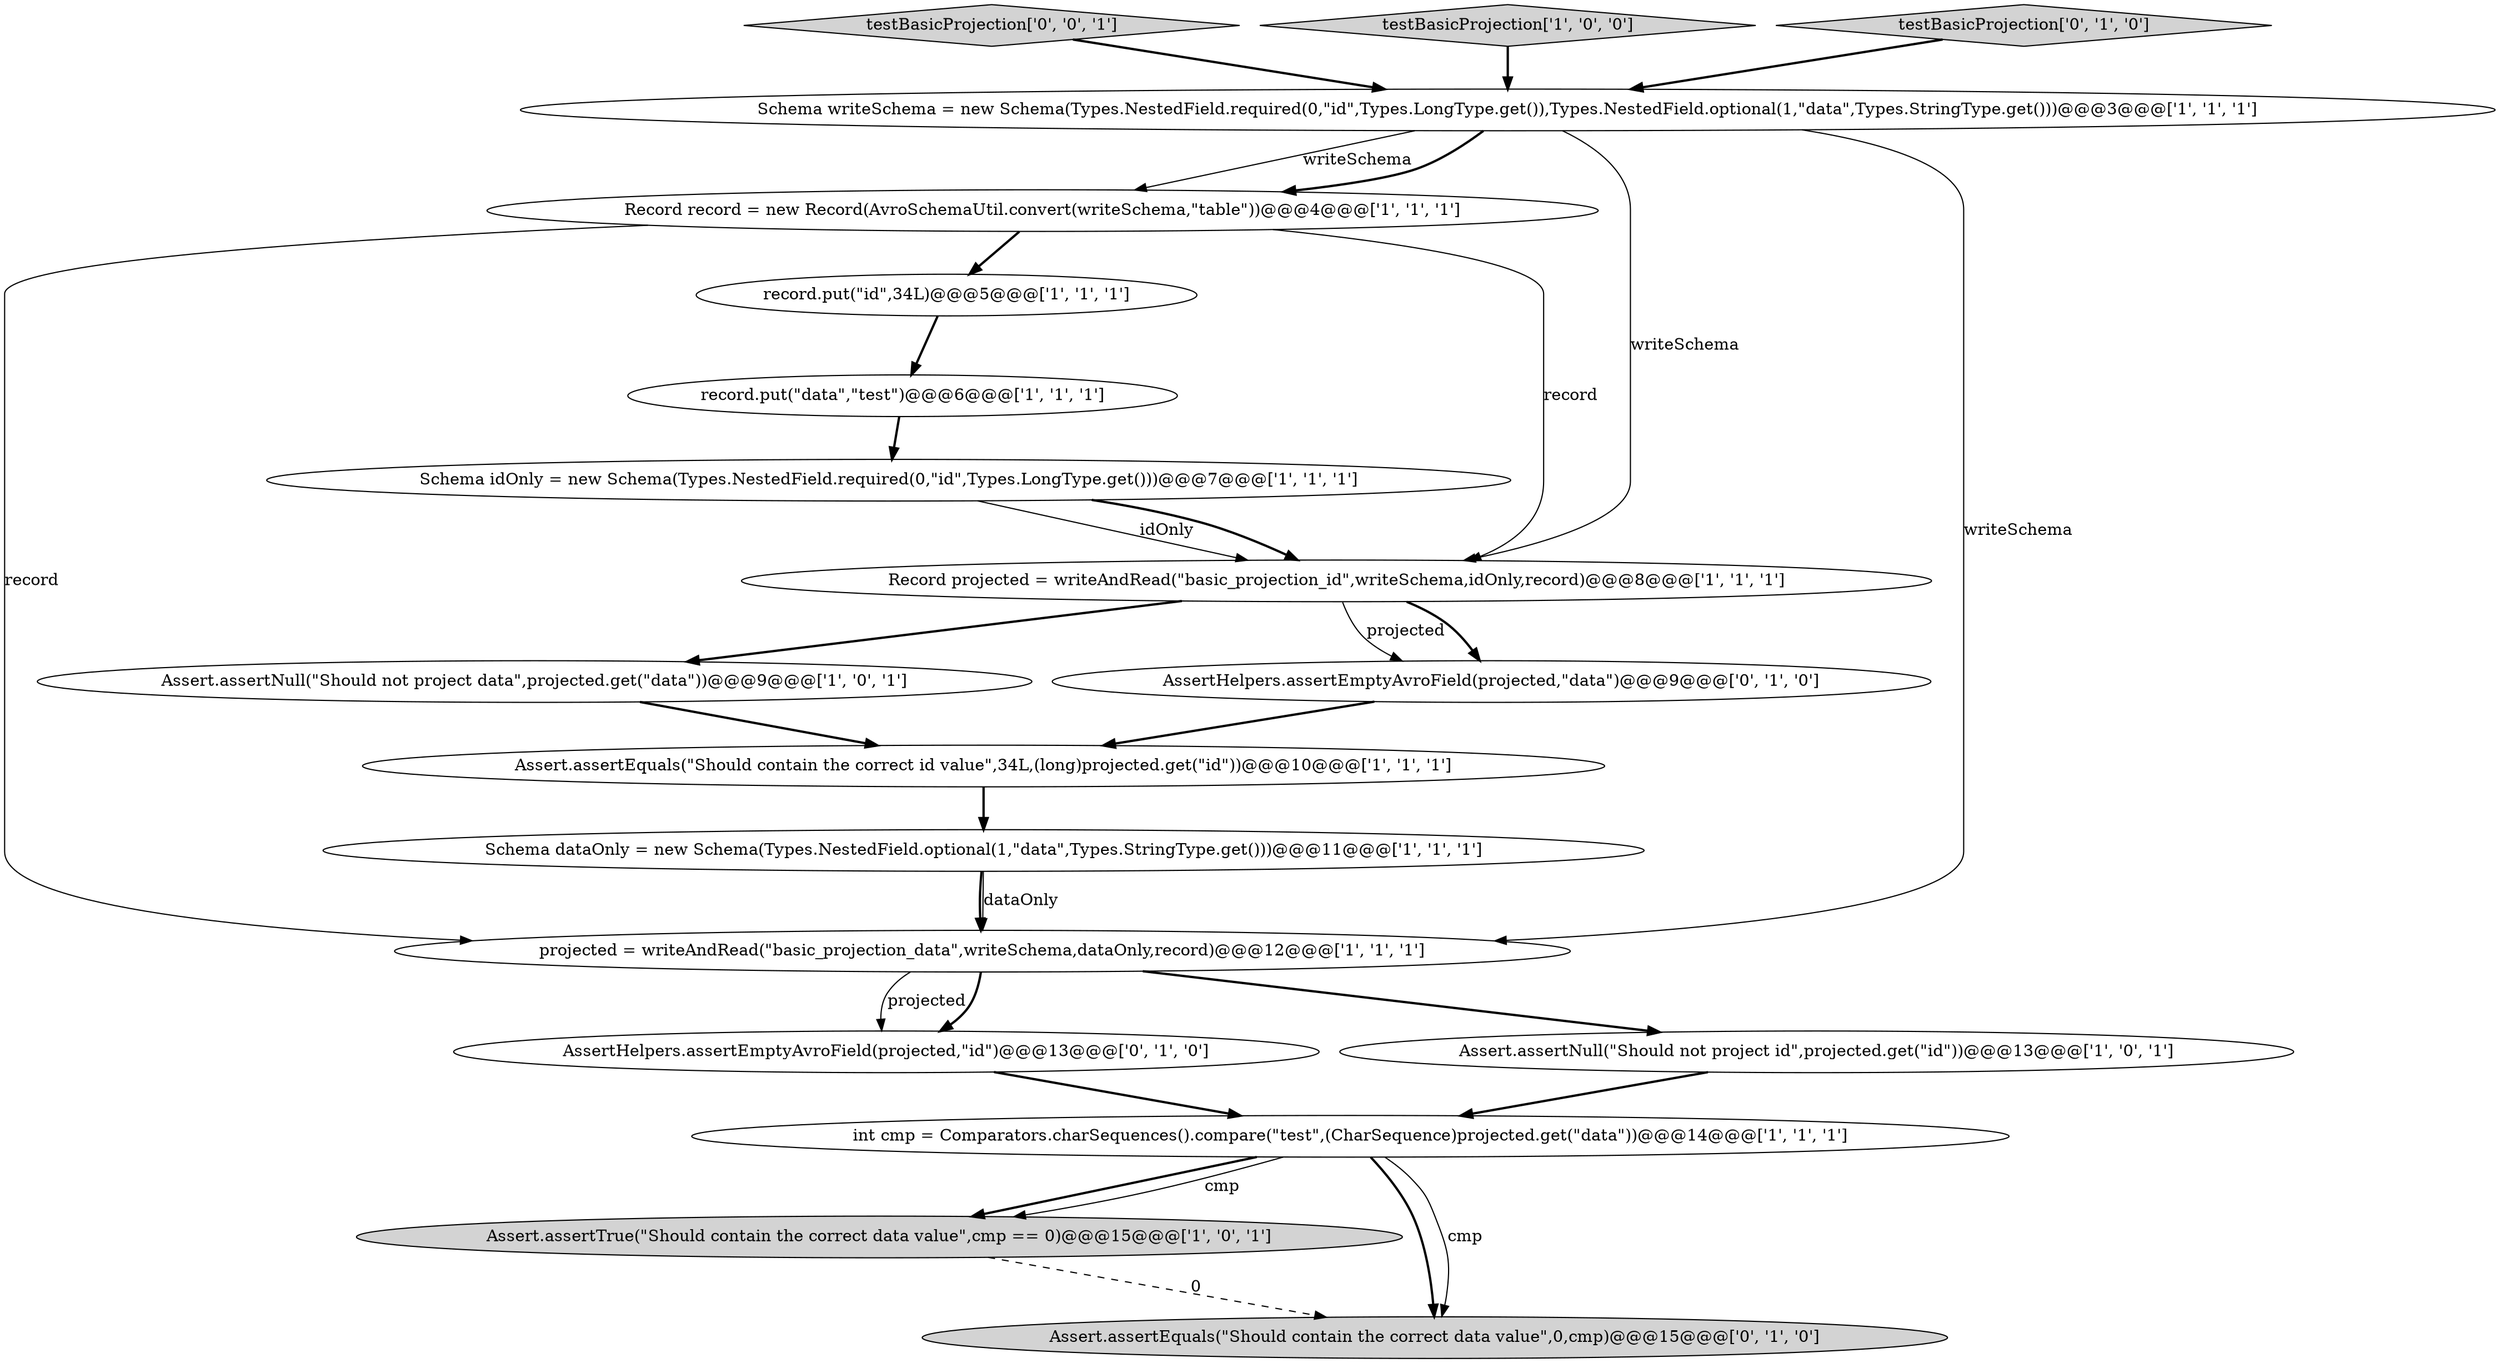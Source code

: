 digraph {
5 [style = filled, label = "Schema idOnly = new Schema(Types.NestedField.required(0,\"id\",Types.LongType.get()))@@@7@@@['1', '1', '1']", fillcolor = white, shape = ellipse image = "AAA0AAABBB1BBB"];
7 [style = filled, label = "Record record = new Record(AvroSchemaUtil.convert(writeSchema,\"table\"))@@@4@@@['1', '1', '1']", fillcolor = white, shape = ellipse image = "AAA0AAABBB1BBB"];
4 [style = filled, label = "Assert.assertTrue(\"Should contain the correct data value\",cmp == 0)@@@15@@@['1', '0', '1']", fillcolor = lightgray, shape = ellipse image = "AAA0AAABBB1BBB"];
18 [style = filled, label = "testBasicProjection['0', '0', '1']", fillcolor = lightgray, shape = diamond image = "AAA0AAABBB3BBB"];
3 [style = filled, label = "Assert.assertEquals(\"Should contain the correct id value\",34L,(long)projected.get(\"id\"))@@@10@@@['1', '1', '1']", fillcolor = white, shape = ellipse image = "AAA0AAABBB1BBB"];
15 [style = filled, label = "AssertHelpers.assertEmptyAvroField(projected,\"id\")@@@13@@@['0', '1', '0']", fillcolor = white, shape = ellipse image = "AAA0AAABBB2BBB"];
12 [style = filled, label = "Assert.assertNull(\"Should not project id\",projected.get(\"id\"))@@@13@@@['1', '0', '1']", fillcolor = white, shape = ellipse image = "AAA0AAABBB1BBB"];
16 [style = filled, label = "AssertHelpers.assertEmptyAvroField(projected,\"data\")@@@9@@@['0', '1', '0']", fillcolor = white, shape = ellipse image = "AAA0AAABBB2BBB"];
9 [style = filled, label = "record.put(\"id\",34L)@@@5@@@['1', '1', '1']", fillcolor = white, shape = ellipse image = "AAA0AAABBB1BBB"];
11 [style = filled, label = "record.put(\"data\",\"test\")@@@6@@@['1', '1', '1']", fillcolor = white, shape = ellipse image = "AAA0AAABBB1BBB"];
0 [style = filled, label = "Record projected = writeAndRead(\"basic_projection_id\",writeSchema,idOnly,record)@@@8@@@['1', '1', '1']", fillcolor = white, shape = ellipse image = "AAA0AAABBB1BBB"];
17 [style = filled, label = "Assert.assertEquals(\"Should contain the correct data value\",0,cmp)@@@15@@@['0', '1', '0']", fillcolor = lightgray, shape = ellipse image = "AAA1AAABBB2BBB"];
8 [style = filled, label = "testBasicProjection['1', '0', '0']", fillcolor = lightgray, shape = diamond image = "AAA0AAABBB1BBB"];
1 [style = filled, label = "Assert.assertNull(\"Should not project data\",projected.get(\"data\"))@@@9@@@['1', '0', '1']", fillcolor = white, shape = ellipse image = "AAA0AAABBB1BBB"];
2 [style = filled, label = "projected = writeAndRead(\"basic_projection_data\",writeSchema,dataOnly,record)@@@12@@@['1', '1', '1']", fillcolor = white, shape = ellipse image = "AAA0AAABBB1BBB"];
10 [style = filled, label = "Schema writeSchema = new Schema(Types.NestedField.required(0,\"id\",Types.LongType.get()),Types.NestedField.optional(1,\"data\",Types.StringType.get()))@@@3@@@['1', '1', '1']", fillcolor = white, shape = ellipse image = "AAA0AAABBB1BBB"];
14 [style = filled, label = "testBasicProjection['0', '1', '0']", fillcolor = lightgray, shape = diamond image = "AAA0AAABBB2BBB"];
13 [style = filled, label = "int cmp = Comparators.charSequences().compare(\"test\",(CharSequence)projected.get(\"data\"))@@@14@@@['1', '1', '1']", fillcolor = white, shape = ellipse image = "AAA0AAABBB1BBB"];
6 [style = filled, label = "Schema dataOnly = new Schema(Types.NestedField.optional(1,\"data\",Types.StringType.get()))@@@11@@@['1', '1', '1']", fillcolor = white, shape = ellipse image = "AAA0AAABBB1BBB"];
10->2 [style = solid, label="writeSchema"];
9->11 [style = bold, label=""];
13->4 [style = bold, label=""];
7->9 [style = bold, label=""];
13->17 [style = bold, label=""];
13->4 [style = solid, label="cmp"];
0->16 [style = solid, label="projected"];
4->17 [style = dashed, label="0"];
13->17 [style = solid, label="cmp"];
2->15 [style = solid, label="projected"];
5->0 [style = solid, label="idOnly"];
0->1 [style = bold, label=""];
6->2 [style = bold, label=""];
12->13 [style = bold, label=""];
3->6 [style = bold, label=""];
10->7 [style = solid, label="writeSchema"];
10->7 [style = bold, label=""];
5->0 [style = bold, label=""];
1->3 [style = bold, label=""];
7->2 [style = solid, label="record"];
16->3 [style = bold, label=""];
18->10 [style = bold, label=""];
15->13 [style = bold, label=""];
7->0 [style = solid, label="record"];
6->2 [style = solid, label="dataOnly"];
14->10 [style = bold, label=""];
2->15 [style = bold, label=""];
10->0 [style = solid, label="writeSchema"];
8->10 [style = bold, label=""];
2->12 [style = bold, label=""];
11->5 [style = bold, label=""];
0->16 [style = bold, label=""];
}
